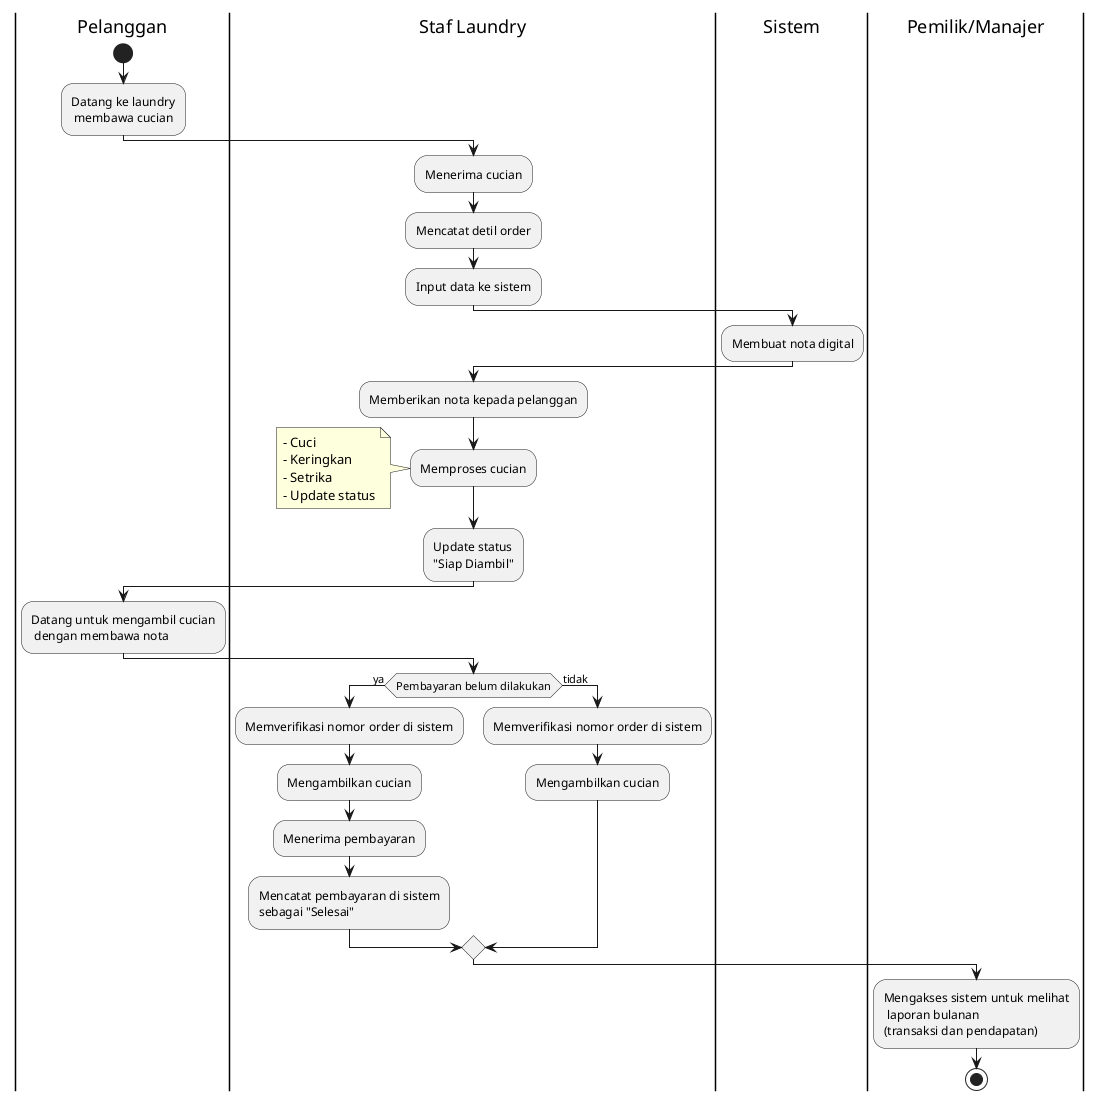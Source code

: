 @startuml

|Pelanggan|
start
:Datang ke laundry\n membawa cucian;

|Staf Laundry|
:Menerima cucian;
:Mencatat detil order;
:Input data ke sistem;

|Sistem|
:Membuat nota digital;

|Staf Laundry|
:Memberikan nota kepada pelanggan;

:Memproses cucian;
note left
- Cuci
- Keringkan
- Setrika
- Update status
end note

:Update status\n"Siap Diambil";

|Pelanggan|
:Datang untuk mengambil cucian\n dengan membawa nota;

|Staf Laundry|
if (Pembayaran belum dilakukan) then (ya)
:Memverifikasi nomor order di sistem;
:Mengambilkan cucian;
:Menerima pembayaran;
:Mencatat pembayaran di sistem\nsebagai "Selesai";
else (tidak)
:Memverifikasi nomor order di sistem;
:Mengambilkan cucian;
endif

|Pemilik/Manajer|
:Mengakses sistem untuk melihat\n laporan bulanan \n(transaksi dan pendapatan);

stop

@enduml